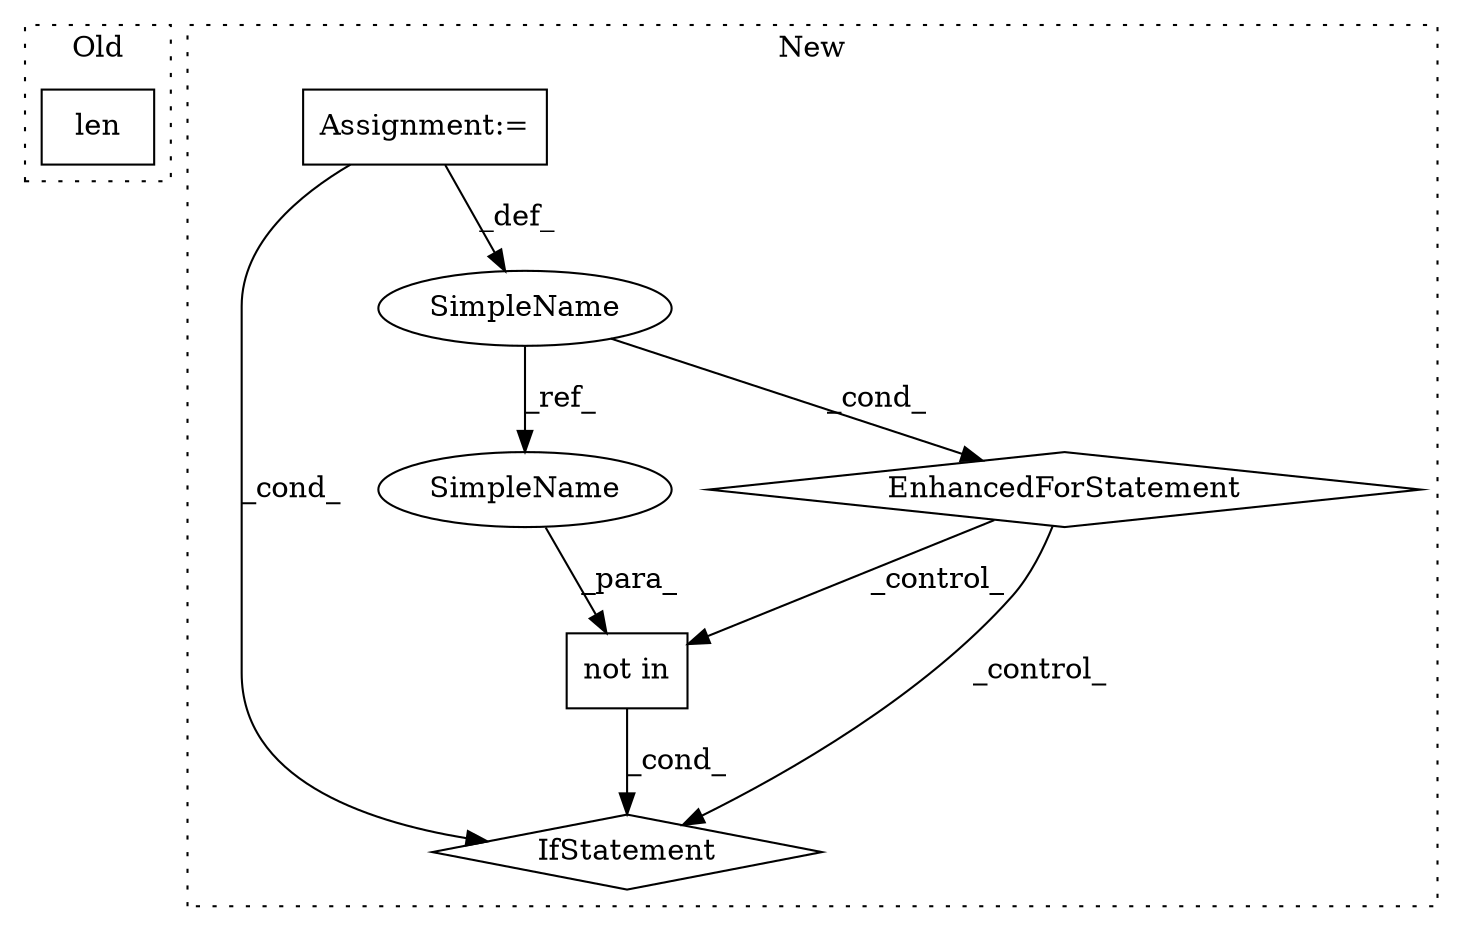 digraph G {
subgraph cluster0 {
1 [label="len" a="32" s="5513,5529" l="4,1" shape="box"];
label = "Old";
style="dotted";
}
subgraph cluster1 {
2 [label="not in" a="108" s="5753" l="17" shape="box"];
3 [label="IfStatement" a="25" s="5743,5770" l="10,2" shape="diamond"];
4 [label="SimpleName" a="42" s="5723" l="3" shape="ellipse"];
5 [label="Assignment:=" a="7" s="5666,5733" l="53,2" shape="box"];
6 [label="EnhancedForStatement" a="70" s="5666,5733" l="53,2" shape="diamond"];
7 [label="SimpleName" a="42" s="5753" l="3" shape="ellipse"];
label = "New";
style="dotted";
}
2 -> 3 [label="_cond_"];
4 -> 7 [label="_ref_"];
4 -> 6 [label="_cond_"];
5 -> 3 [label="_cond_"];
5 -> 4 [label="_def_"];
6 -> 3 [label="_control_"];
6 -> 2 [label="_control_"];
7 -> 2 [label="_para_"];
}